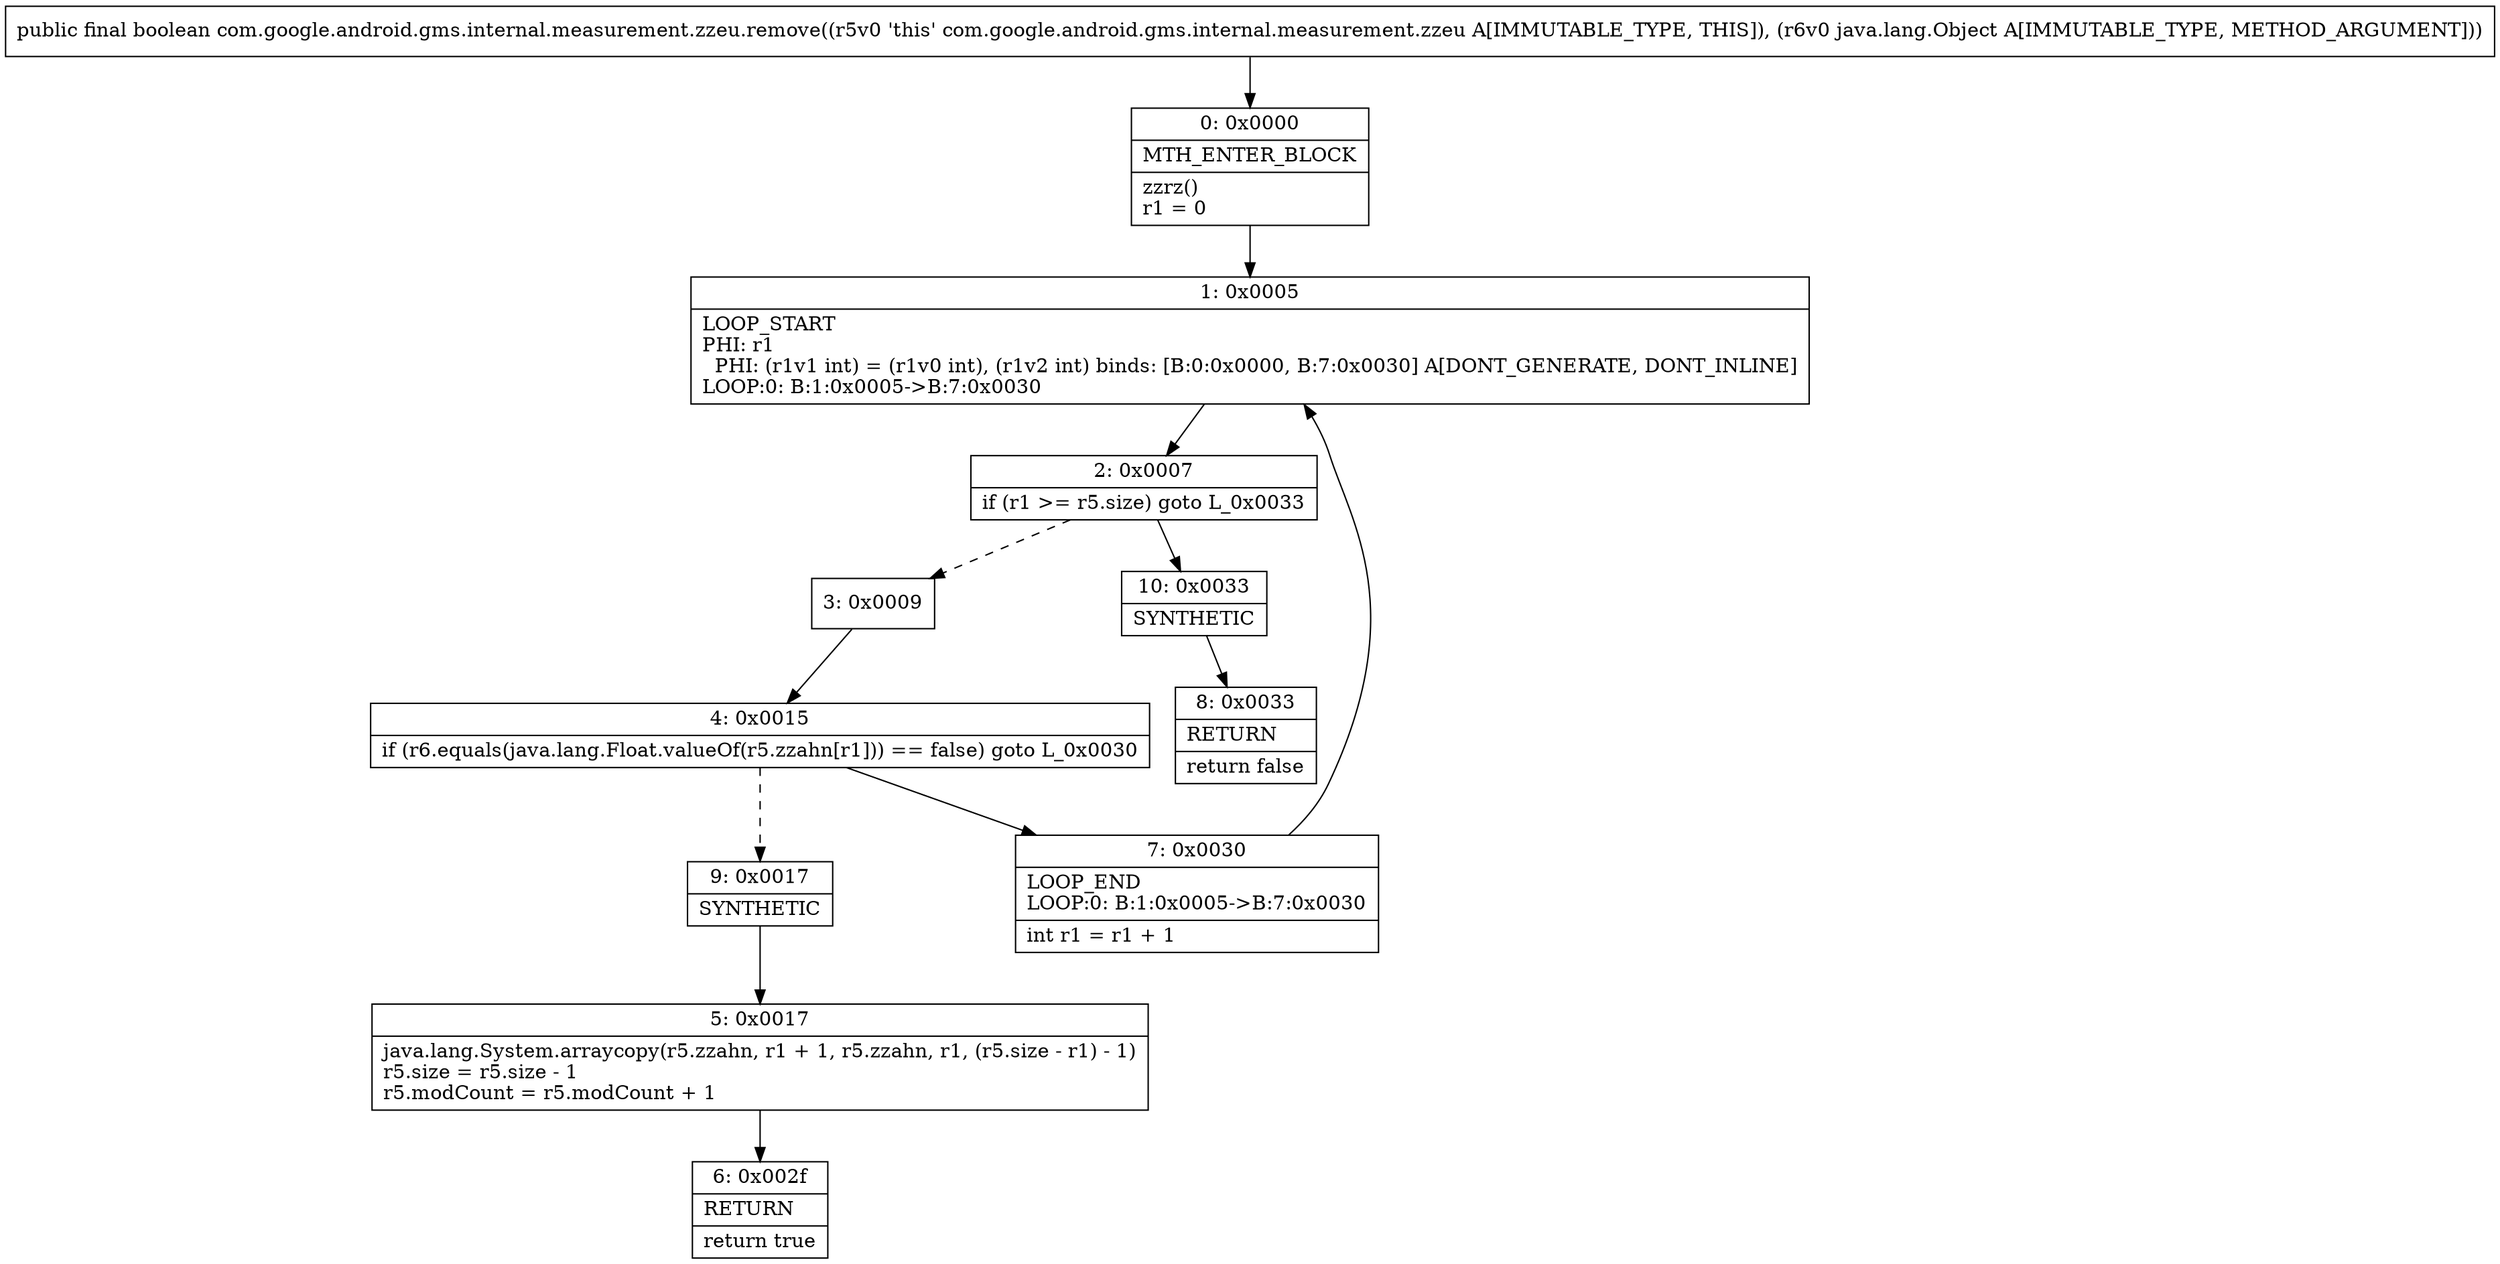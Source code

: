 digraph "CFG forcom.google.android.gms.internal.measurement.zzeu.remove(Ljava\/lang\/Object;)Z" {
Node_0 [shape=record,label="{0\:\ 0x0000|MTH_ENTER_BLOCK\l|zzrz()\lr1 = 0\l}"];
Node_1 [shape=record,label="{1\:\ 0x0005|LOOP_START\lPHI: r1 \l  PHI: (r1v1 int) = (r1v0 int), (r1v2 int) binds: [B:0:0x0000, B:7:0x0030] A[DONT_GENERATE, DONT_INLINE]\lLOOP:0: B:1:0x0005\-\>B:7:0x0030\l}"];
Node_2 [shape=record,label="{2\:\ 0x0007|if (r1 \>= r5.size) goto L_0x0033\l}"];
Node_3 [shape=record,label="{3\:\ 0x0009}"];
Node_4 [shape=record,label="{4\:\ 0x0015|if (r6.equals(java.lang.Float.valueOf(r5.zzahn[r1])) == false) goto L_0x0030\l}"];
Node_5 [shape=record,label="{5\:\ 0x0017|java.lang.System.arraycopy(r5.zzahn, r1 + 1, r5.zzahn, r1, (r5.size \- r1) \- 1)\lr5.size = r5.size \- 1\lr5.modCount = r5.modCount + 1\l}"];
Node_6 [shape=record,label="{6\:\ 0x002f|RETURN\l|return true\l}"];
Node_7 [shape=record,label="{7\:\ 0x0030|LOOP_END\lLOOP:0: B:1:0x0005\-\>B:7:0x0030\l|int r1 = r1 + 1\l}"];
Node_8 [shape=record,label="{8\:\ 0x0033|RETURN\l|return false\l}"];
Node_9 [shape=record,label="{9\:\ 0x0017|SYNTHETIC\l}"];
Node_10 [shape=record,label="{10\:\ 0x0033|SYNTHETIC\l}"];
MethodNode[shape=record,label="{public final boolean com.google.android.gms.internal.measurement.zzeu.remove((r5v0 'this' com.google.android.gms.internal.measurement.zzeu A[IMMUTABLE_TYPE, THIS]), (r6v0 java.lang.Object A[IMMUTABLE_TYPE, METHOD_ARGUMENT])) }"];
MethodNode -> Node_0;
Node_0 -> Node_1;
Node_1 -> Node_2;
Node_2 -> Node_3[style=dashed];
Node_2 -> Node_10;
Node_3 -> Node_4;
Node_4 -> Node_7;
Node_4 -> Node_9[style=dashed];
Node_5 -> Node_6;
Node_7 -> Node_1;
Node_9 -> Node_5;
Node_10 -> Node_8;
}

